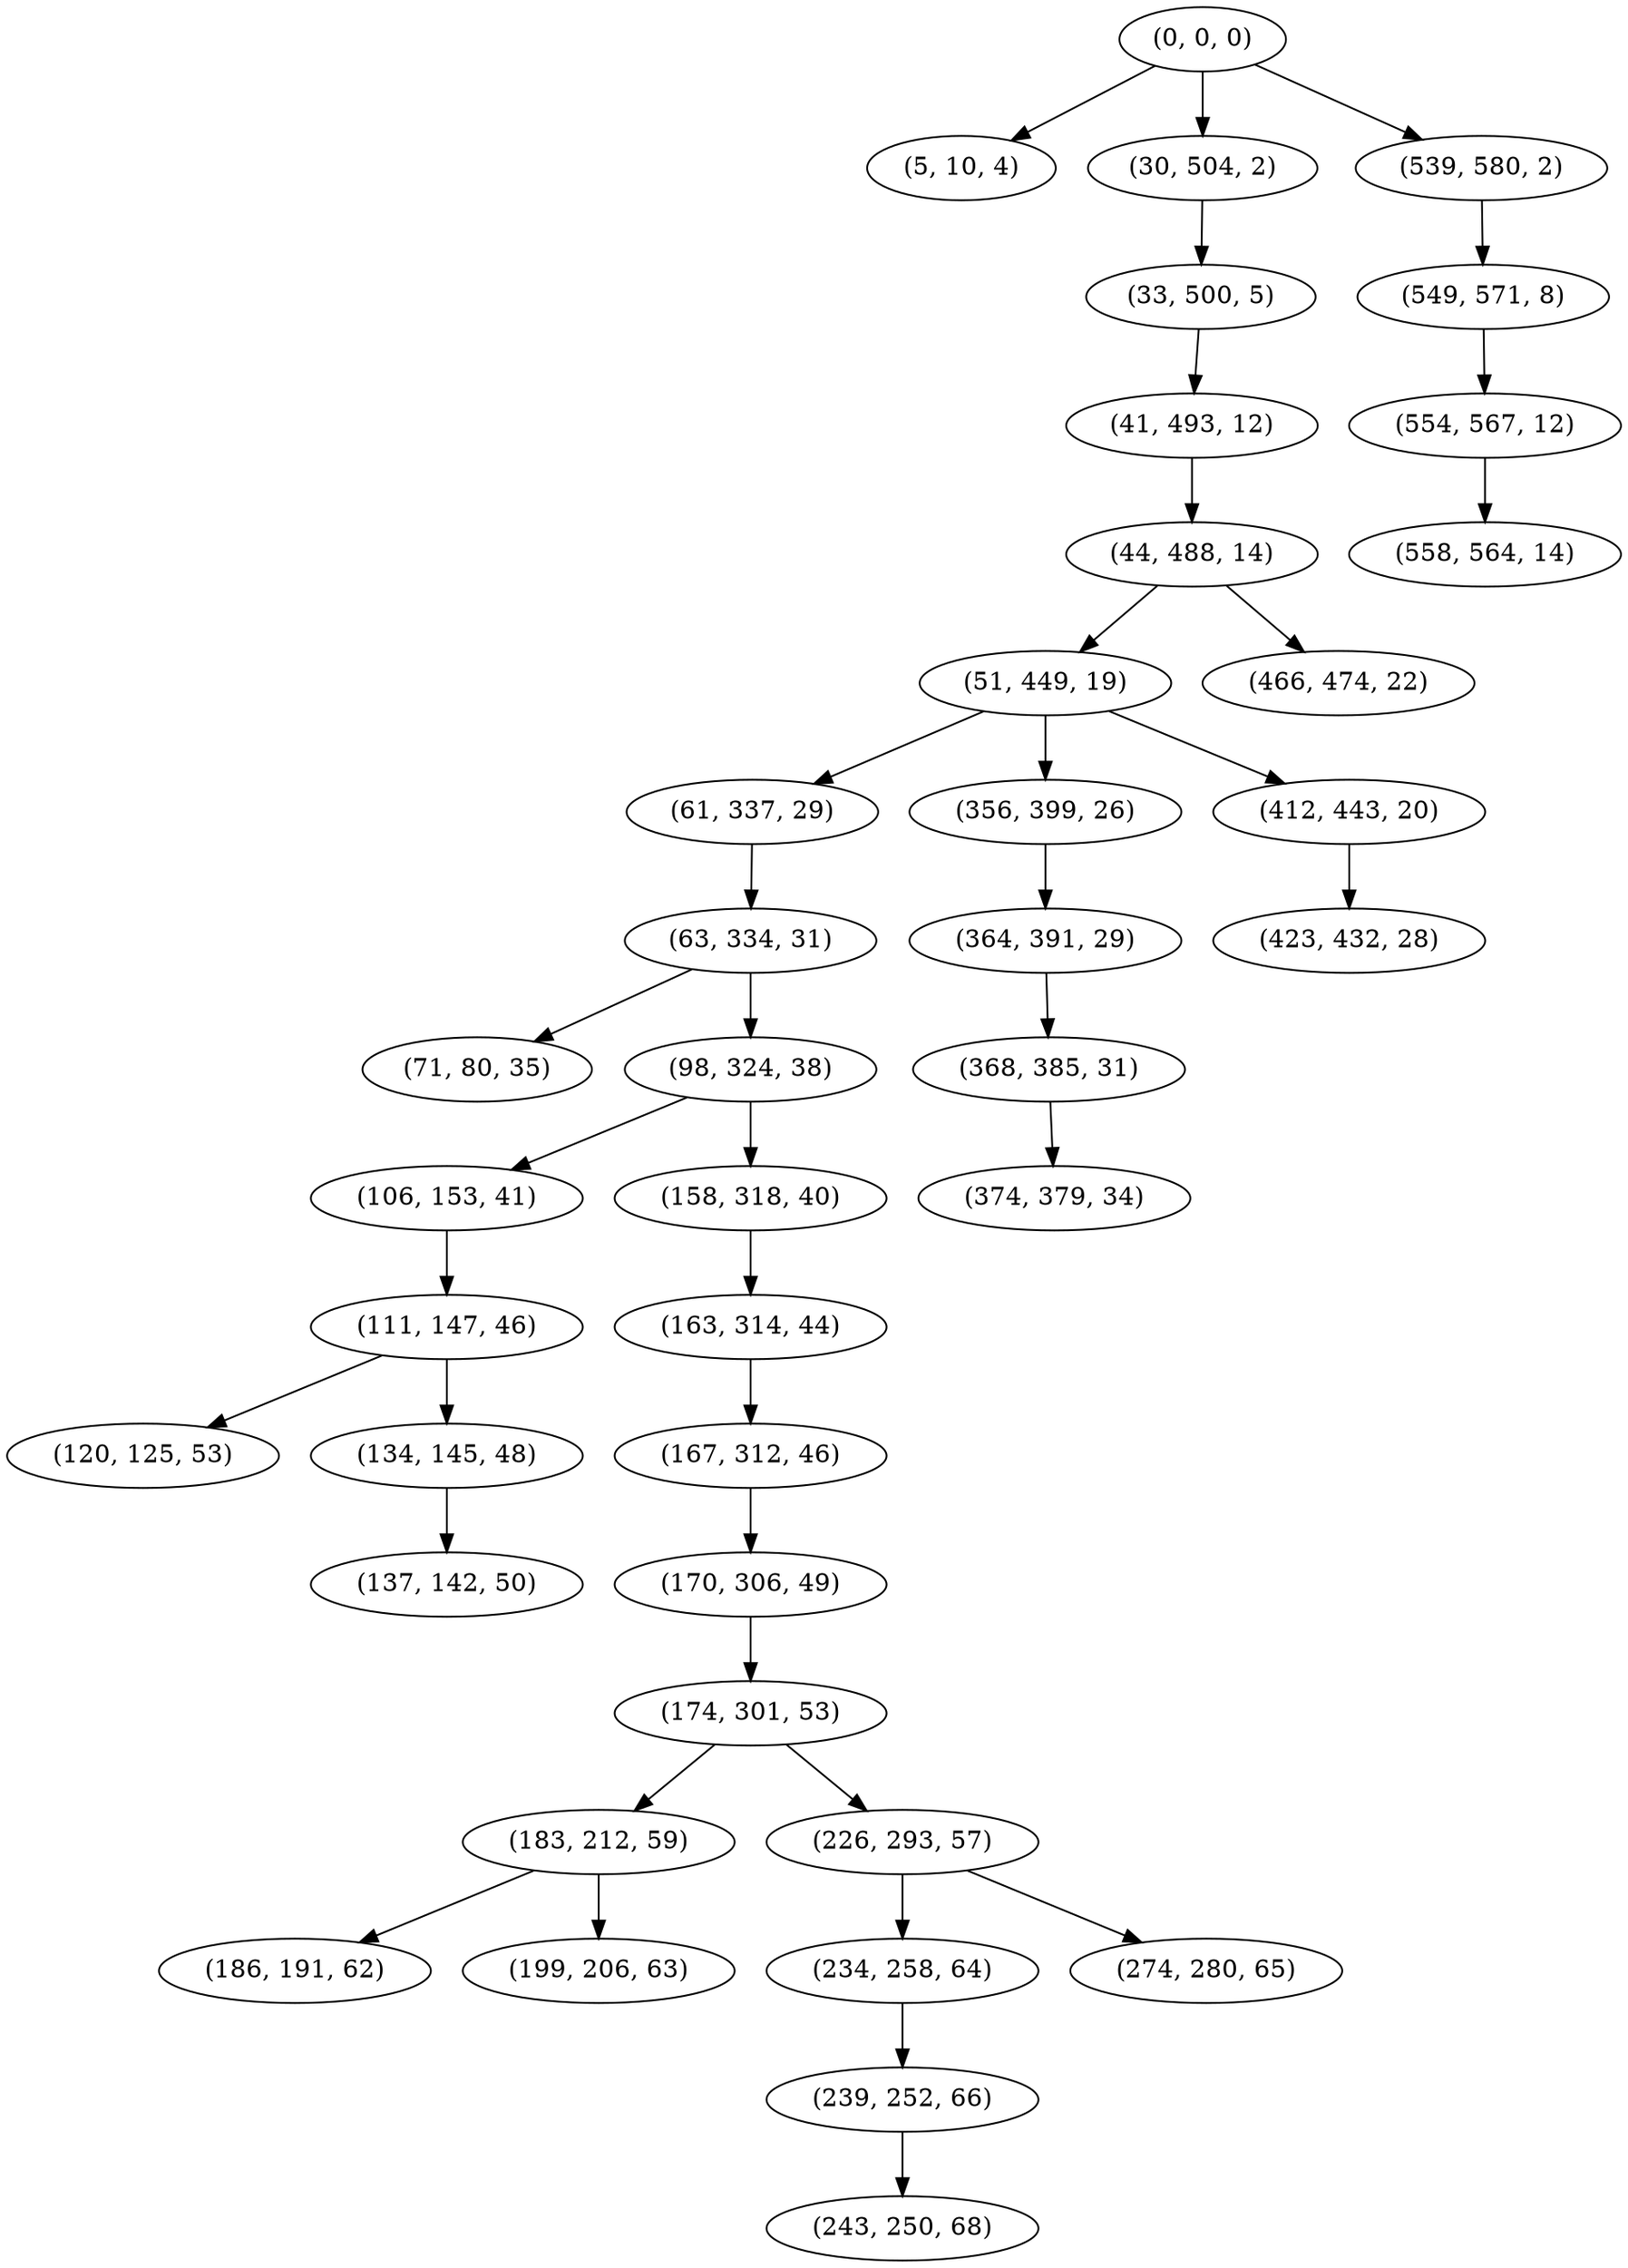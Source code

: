digraph tree {
    "(0, 0, 0)";
    "(5, 10, 4)";
    "(30, 504, 2)";
    "(33, 500, 5)";
    "(41, 493, 12)";
    "(44, 488, 14)";
    "(51, 449, 19)";
    "(61, 337, 29)";
    "(63, 334, 31)";
    "(71, 80, 35)";
    "(98, 324, 38)";
    "(106, 153, 41)";
    "(111, 147, 46)";
    "(120, 125, 53)";
    "(134, 145, 48)";
    "(137, 142, 50)";
    "(158, 318, 40)";
    "(163, 314, 44)";
    "(167, 312, 46)";
    "(170, 306, 49)";
    "(174, 301, 53)";
    "(183, 212, 59)";
    "(186, 191, 62)";
    "(199, 206, 63)";
    "(226, 293, 57)";
    "(234, 258, 64)";
    "(239, 252, 66)";
    "(243, 250, 68)";
    "(274, 280, 65)";
    "(356, 399, 26)";
    "(364, 391, 29)";
    "(368, 385, 31)";
    "(374, 379, 34)";
    "(412, 443, 20)";
    "(423, 432, 28)";
    "(466, 474, 22)";
    "(539, 580, 2)";
    "(549, 571, 8)";
    "(554, 567, 12)";
    "(558, 564, 14)";
    "(0, 0, 0)" -> "(5, 10, 4)";
    "(0, 0, 0)" -> "(30, 504, 2)";
    "(0, 0, 0)" -> "(539, 580, 2)";
    "(30, 504, 2)" -> "(33, 500, 5)";
    "(33, 500, 5)" -> "(41, 493, 12)";
    "(41, 493, 12)" -> "(44, 488, 14)";
    "(44, 488, 14)" -> "(51, 449, 19)";
    "(44, 488, 14)" -> "(466, 474, 22)";
    "(51, 449, 19)" -> "(61, 337, 29)";
    "(51, 449, 19)" -> "(356, 399, 26)";
    "(51, 449, 19)" -> "(412, 443, 20)";
    "(61, 337, 29)" -> "(63, 334, 31)";
    "(63, 334, 31)" -> "(71, 80, 35)";
    "(63, 334, 31)" -> "(98, 324, 38)";
    "(98, 324, 38)" -> "(106, 153, 41)";
    "(98, 324, 38)" -> "(158, 318, 40)";
    "(106, 153, 41)" -> "(111, 147, 46)";
    "(111, 147, 46)" -> "(120, 125, 53)";
    "(111, 147, 46)" -> "(134, 145, 48)";
    "(134, 145, 48)" -> "(137, 142, 50)";
    "(158, 318, 40)" -> "(163, 314, 44)";
    "(163, 314, 44)" -> "(167, 312, 46)";
    "(167, 312, 46)" -> "(170, 306, 49)";
    "(170, 306, 49)" -> "(174, 301, 53)";
    "(174, 301, 53)" -> "(183, 212, 59)";
    "(174, 301, 53)" -> "(226, 293, 57)";
    "(183, 212, 59)" -> "(186, 191, 62)";
    "(183, 212, 59)" -> "(199, 206, 63)";
    "(226, 293, 57)" -> "(234, 258, 64)";
    "(226, 293, 57)" -> "(274, 280, 65)";
    "(234, 258, 64)" -> "(239, 252, 66)";
    "(239, 252, 66)" -> "(243, 250, 68)";
    "(356, 399, 26)" -> "(364, 391, 29)";
    "(364, 391, 29)" -> "(368, 385, 31)";
    "(368, 385, 31)" -> "(374, 379, 34)";
    "(412, 443, 20)" -> "(423, 432, 28)";
    "(539, 580, 2)" -> "(549, 571, 8)";
    "(549, 571, 8)" -> "(554, 567, 12)";
    "(554, 567, 12)" -> "(558, 564, 14)";
}
